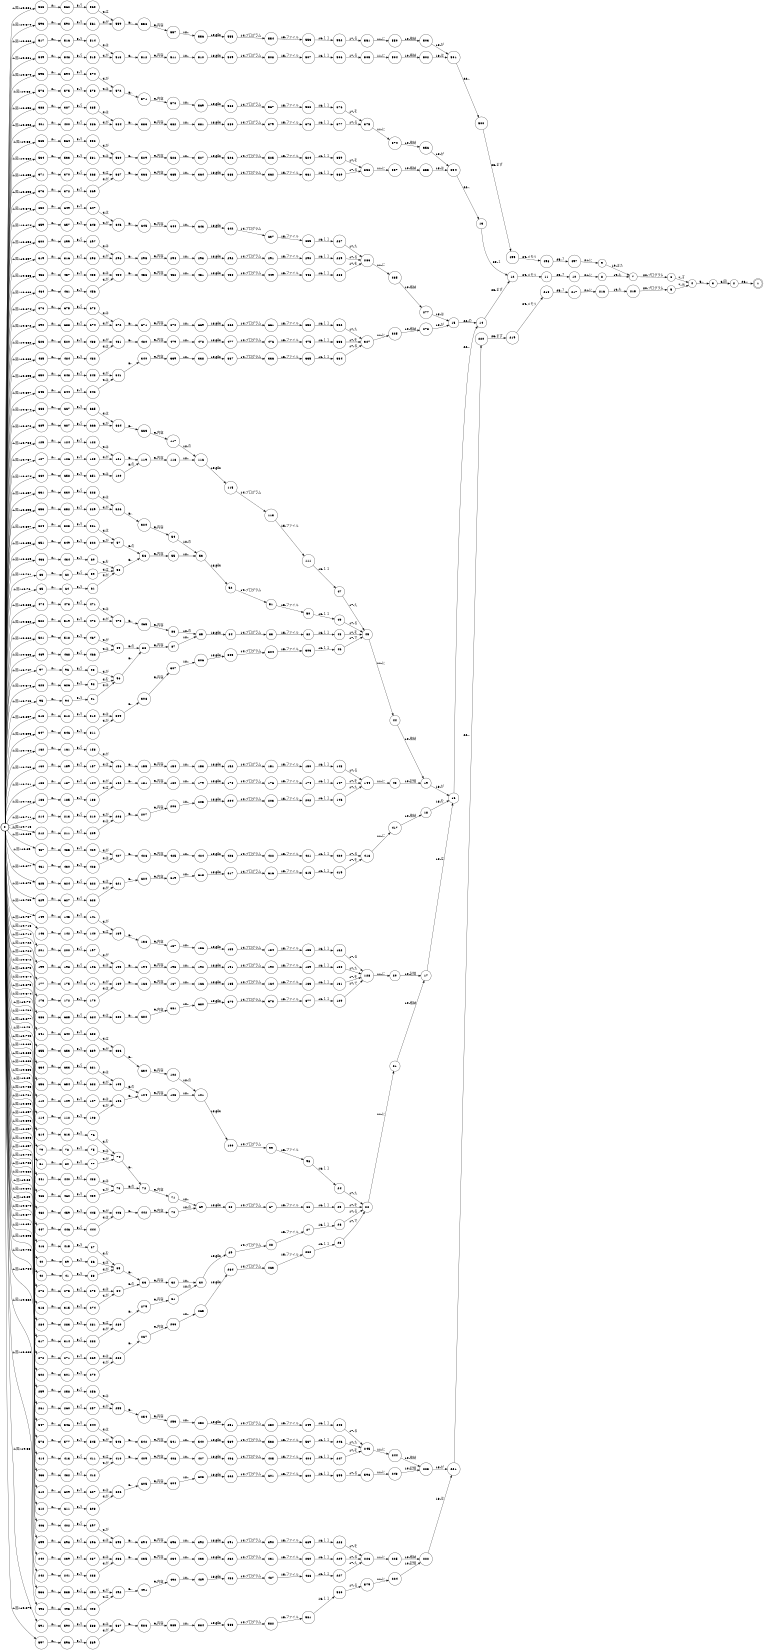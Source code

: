 digraph FST {
rankdir = LR;
size = "8.5,11";
label = "";
center = 1;
orientation = Portrait;
ranksep = "0.4";
nodesep = "0.25";
0 [label = "0", shape = circle, style = bold, fontsize = 14]
	0 -> 40 [label = "1:図/-10.763", fontsize = 14];
	0 -> 42 [label = "1:図/-10.761", fontsize = 14];
	0 -> 63 [label = "1:図/-10.761", fontsize = 14];
	0 -> 65 [label = "1:図/-10.76", fontsize = 14];
	0 -> 79 [label = "1:図/-10.75", fontsize = 14];
	0 -> 81 [label = "1:図/-10.748", fontsize = 14];
	0 -> 95 [label = "1:図/-10.748", fontsize = 14];
	0 -> 97 [label = "1:図/-10.747", fontsize = 14];
	0 -> 110 [label = "1:図/-10.74", fontsize = 14];
	0 -> 114 [label = "1:図/-10.738", fontsize = 14];
	0 -> 125 [label = "1:図/-10.738", fontsize = 14];
	0 -> 127 [label = "1:図/-10.737", fontsize = 14];
	0 -> 143 [label = "1:図/-10.737", fontsize = 14];
	0 -> 149 [label = "1:図/-10.735", fontsize = 14];
	0 -> 160 [label = "1:図/-10.735", fontsize = 14];
	0 -> 162 [label = "1:図/-10.734", fontsize = 14];
	0 -> 173 [label = "1:図/-10.724", fontsize = 14];
	0 -> 177 [label = "1:図/-10.722", fontsize = 14];
	0 -> 186 [label = "1:図/-10.722", fontsize = 14];
	0 -> 188 [label = "1:図/-10.721", fontsize = 14];
	0 -> 199 [label = "1:図/-10.714", fontsize = 14];
	0 -> 201 [label = "1:図/-10.713", fontsize = 14];
	0 -> 212 [label = "1:図/-10.713", fontsize = 14];
	0 -> 214 [label = "1:図/-10.711", fontsize = 14];
	0 -> 240 [label = "1:図/-10.706", fontsize = 14];
	0 -> 242 [label = "1:図/-10.704", fontsize = 14];
	0 -> 259 [label = "1:図/-10.704", fontsize = 14];
	0 -> 261 [label = "1:図/-10.703", fontsize = 14];
	0 -> 272 [label = "1:図/-10.698", fontsize = 14];
	0 -> 284 [label = "1:図/-10.698", fontsize = 14];
	0 -> 276 [label = "1:図/-10.698", fontsize = 14];
	0 -> 300 [label = "1:図/-10.698", fontsize = 14];
	0 -> 313 [label = "1:図/-10.697", fontsize = 14];
	0 -> 302 [label = "1:図/-10.697", fontsize = 14];
	0 -> 345 [label = "1:図/-10.697", fontsize = 14];
	0 -> 319 [label = "1:図/-10.697", fontsize = 14];
	0 -> 318 [label = "1:図/-10.697", fontsize = 14];
	0 -> 317 [label = "1:図/-10.697", fontsize = 14];
	0 -> 324 [label = "1:図/-10.697", fontsize = 14];
	0 -> 331 [label = "1:図/-10.697", fontsize = 14];
	0 -> 347 [label = "1:図/-10.695", fontsize = 14];
	0 -> 350 [label = "1:図/-10.695", fontsize = 14];
	0 -> 351 [label = "1:図/-10.695", fontsize = 14];
	0 -> 353 [label = "1:図/-10.695", fontsize = 14];
	0 -> 371 [label = "1:図/-10.695", fontsize = 14];
	0 -> 373 [label = "1:図/-10.693", fontsize = 14];
	0 -> 388 [label = "1:図/-10.693", fontsize = 14];
	0 -> 399 [label = "1:図/-10.693", fontsize = 14];
	0 -> 401 [label = "1:図/-10.692", fontsize = 14];
	0 -> 403 [label = "1:図/-10.691", fontsize = 14];
	0 -> 414 [label = "1:図/-10.691", fontsize = 14];
	0 -> 416 [label = "1:図/-10.69", fontsize = 14];
	0 -> 431 [label = "1:図/-10.69", fontsize = 14];
	0 -> 433 [label = "1:図/-10.69", fontsize = 14];
	0 -> 436 [label = "1:図/-10.689", fontsize = 14];
	0 -> 437 [label = "1:図/-10.689", fontsize = 14];
	0 -> 441 [label = "1:図/-10.685", fontsize = 14];
	0 -> 447 [label = "1:図/-10.685", fontsize = 14];
	0 -> 458 [label = "1:図/-10.685", fontsize = 14];
	0 -> 462 [label = "1:図/-10.683", fontsize = 14];
	0 -> 463 [label = "1:図/-10.683", fontsize = 14];
	0 -> 474 [label = "1:図/-10.683", fontsize = 14];
	0 -> 469 [label = "1:図/-10.683", fontsize = 14];
	0 -> 485 [label = "1:図/-10.683", fontsize = 14];
	0 -> 464 [label = "1:図/-10.683", fontsize = 14];
	0 -> 496 [label = "1:図/-10.683", fontsize = 14];
	0 -> 517 [label = "1:図/-10.682", fontsize = 14];
	0 -> 523 [label = "1:図/-10.682", fontsize = 14];
	0 -> 522 [label = "1:図/-10.682", fontsize = 14];
	0 -> 521 [label = "1:図/-10.682", fontsize = 14];
	0 -> 534 [label = "1:図/-10.682", fontsize = 14];
	0 -> 536 [label = "1:図/-10.682", fontsize = 14];
	0 -> 547 [label = "1:図/-10.682", fontsize = 14];
	0 -> 563 [label = "1:図/-10.681", fontsize = 14];
	0 -> 549 [label = "1:図/-10.681", fontsize = 14];
	0 -> 565 [label = "1:図/-10.68", fontsize = 14];
	0 -> 576 [label = "1:図/-10.68", fontsize = 14];
	0 -> 578 [label = "1:図/-10.68", fontsize = 14];
	0 -> 591 [label = "1:図/-10.68", fontsize = 14];
	0 -> 593 [label = "1:図/-10.679", fontsize = 14];
	0 -> 595 [label = "1:図/-10.679", fontsize = 14];
	0 -> 597 [label = "1:図/-10.679", fontsize = 14];
	0 -> 610 [label = "1:図/-10.679", fontsize = 14];
	0 -> 612 [label = "1:図/-10.677", fontsize = 14];
	0 -> 614 [label = "1:図/-10.677", fontsize = 14];
	0 -> 625 [label = "1:図/-10.677", fontsize = 14];
	0 -> 628 [label = "1:図/-10.675", fontsize = 14];
	0 -> 629 [label = "1:図/-10.675", fontsize = 14];
	0 -> 634 [label = "1:図/-10.675", fontsize = 14];
	0 -> 641 [label = "1:図/-10.675", fontsize = 14];
	0 -> 650 [label = "1:図/-10.675", fontsize = 14];
	0 -> 655 [label = "1:図/-10.674", fontsize = 14];
	0 -> 656 [label = "1:図/-10.674", fontsize = 14];
	0 -> 659 [label = "1:図/-10.674", fontsize = 14];
	0 -> 660 [label = "1:図/-10.674", fontsize = 14];
	0 -> 668 [label = "1:図/-10.674", fontsize = 14];
	0 -> 676 [label = "1:図/-10.674", fontsize = 14];
	0 -> 686 [label = "1:図/-10.672", fontsize = 14];
	0 -> 690 [label = "1:図/-10.672", fontsize = 14];
	0 -> 689 [label = "1:図/-10.672", fontsize = 14];
1 [label = "1", shape = doublecircle, style = solid, fontsize = 14]
2 [label = "2", shape = circle, style = solid, fontsize = 14]
	2 -> 1 [label = "26:。", fontsize = 14];
3 [label = "3", shape = circle, style = solid, fontsize = 14]
	3 -> 2 [label = "6:図", fontsize = 14];
4 [label = "4", shape = circle, style = solid, fontsize = 14]
	4 -> 3 [label = "5:、", fontsize = 14];
5 [label = "5", shape = circle, style = solid, fontsize = 14]
	5 -> 4 [label = "7:示", fontsize = 14];
6 [label = "6", shape = circle, style = solid, fontsize = 14]
	6 -> 4 [label = "7:す", fontsize = 14];
7 [label = "7", shape = circle, style = solid, fontsize = 14]
	7 -> 6 [label = "20:プログラム", fontsize = 14];
8 [label = "8", shape = circle, style = solid, fontsize = 14]
	8 -> 7 [label = "19:も", fontsize = 14];
9 [label = "9", shape = circle, style = solid, fontsize = 14]
	9 -> 7 [label = "19:また", fontsize = 14];
10 [label = "10", shape = circle, style = solid, fontsize = 14]
	10 -> 8 [label = "21:に", fontsize = 14];
11 [label = "11", shape = circle, style = solid, fontsize = 14]
	11 -> 10 [label = "25:７", fontsize = 14];
12 [label = "12", shape = circle, style = solid, fontsize = 14]
	12 -> 11 [label = "24:メモリ", fontsize = 14];
13 [label = "13", shape = circle, style = solid, fontsize = 14]
	13 -> 12 [label = "23:１", fontsize = 14];
14 [label = "14", shape = circle, style = solid, fontsize = 14]
	14 -> 12 [label = "23:まず", fontsize = 14];
15 [label = "15", shape = circle, style = solid, fontsize = 14]
	15 -> 14 [label = "22:の", fontsize = 14];
16 [label = "16", shape = circle, style = solid, fontsize = 14]
	16 -> 14 [label = "22:、", fontsize = 14];
17 [label = "17", shape = circle, style = solid, fontsize = 14]
	17 -> 16 [label = "18:は", fontsize = 14];
18 [label = "18", shape = circle, style = solid, fontsize = 14]
	18 -> 16 [label = "18:を", fontsize = 14];
19 [label = "19", shape = circle, style = solid, fontsize = 14]
	19 -> 16 [label = "18:が", fontsize = 14];
20 [label = "20", shape = circle, style = solid, fontsize = 14]
	20 -> 17 [label = "10:記憶", fontsize = 14];
21 [label = "21", shape = circle, style = solid, fontsize = 14]
	21 -> 17 [label = "10:格納", fontsize = 14];
22 [label = "22", shape = circle, style = solid, fontsize = 14]
	22 -> 21 [label = "11:に", fontsize = 14];
23 [label = "23", shape = circle, style = solid, fontsize = 14]
	23 -> 22 [label = "17:で", fontsize = 14];
24 [label = "24", shape = circle, style = solid, fontsize = 14]
	24 -> 22 [label = "17:た", fontsize = 14];
25 [label = "25", shape = circle, style = solid, fontsize = 14]
	25 -> 22 [label = "17:を", fontsize = 14];
26 [label = "26", shape = circle, style = solid, fontsize = 14]
	26 -> 22 [label = "17:る", fontsize = 14];
27 [label = "27", shape = circle, style = solid, fontsize = 14]
	27 -> 26 [label = "16:１１", fontsize = 14];
28 [label = "28", shape = circle, style = solid, fontsize = 14]
	28 -> 27 [label = "15:ファイル", fontsize = 14];
29 [label = "29", shape = circle, style = solid, fontsize = 14]
	29 -> 28 [label = "14:プログラム", fontsize = 14];
30 [label = "30", shape = circle, style = solid, fontsize = 14]
	30 -> 29 [label = "13:plu", fontsize = 14];
31 [label = "31", shape = circle, style = solid, fontsize = 14]
	31 -> 30 [label = "12:の", fontsize = 14];
32 [label = "32", shape = circle, style = solid, fontsize = 14]
	32 -> 30 [label = "12:、", fontsize = 14];
33 [label = "33", shape = circle, style = solid, fontsize = 14]
	33 -> 32 [label = "9:内容", fontsize = 14];
34 [label = "34", shape = circle, style = solid, fontsize = 14]
	34 -> 33 [label = "8:の", fontsize = 14];
35 [label = "35", shape = circle, style = solid, fontsize = 14]
	35 -> 33 [label = "8:、", fontsize = 14];
36 [label = "36", shape = circle, style = solid, fontsize = 14]
	36 -> 35 [label = "4:は", fontsize = 14];
37 [label = "37", shape = circle, style = solid, fontsize = 14]
	37 -> 35 [label = "4:を", fontsize = 14];
38 [label = "38", shape = circle, style = solid, fontsize = 14]
	38 -> 35 [label = "4:が", fontsize = 14];
39 [label = "39", shape = circle, style = solid, fontsize = 14]
	39 -> 36 [label = "3:５", fontsize = 14];
40 [label = "40", shape = circle, style = solid, fontsize = 14]
	40 -> 39 [label = "2:。", fontsize = 14];
41 [label = "41", shape = circle, style = solid, fontsize = 14]
	41 -> 38 [label = "3:５", fontsize = 14];
42 [label = "42", shape = circle, style = solid, fontsize = 14]
	42 -> 41 [label = "2:。", fontsize = 14];
43 [label = "43", shape = circle, style = solid, fontsize = 14]
	43 -> 19 [label = "10:記憶", fontsize = 14];
44 [label = "44", shape = circle, style = solid, fontsize = 14]
	44 -> 19 [label = "10:格納", fontsize = 14];
45 [label = "45", shape = circle, style = solid, fontsize = 14]
	45 -> 44 [label = "11:に", fontsize = 14];
46 [label = "46", shape = circle, style = solid, fontsize = 14]
	46 -> 45 [label = "17:で", fontsize = 14];
47 [label = "47", shape = circle, style = solid, fontsize = 14]
	47 -> 45 [label = "17:た", fontsize = 14];
48 [label = "48", shape = circle, style = solid, fontsize = 14]
	48 -> 45 [label = "17:を", fontsize = 14];
49 [label = "49", shape = circle, style = solid, fontsize = 14]
	49 -> 45 [label = "17:る", fontsize = 14];
50 [label = "50", shape = circle, style = solid, fontsize = 14]
	50 -> 49 [label = "16:１１", fontsize = 14];
51 [label = "51", shape = circle, style = solid, fontsize = 14]
	51 -> 50 [label = "15:ファイル", fontsize = 14];
52 [label = "52", shape = circle, style = solid, fontsize = 14]
	52 -> 51 [label = "14:プログラム", fontsize = 14];
53 [label = "53", shape = circle, style = solid, fontsize = 14]
	53 -> 52 [label = "13:plu", fontsize = 14];
54 [label = "54", shape = circle, style = solid, fontsize = 14]
	54 -> 53 [label = "12:の", fontsize = 14];
55 [label = "55", shape = circle, style = solid, fontsize = 14]
	55 -> 53 [label = "12:、", fontsize = 14];
56 [label = "56", shape = circle, style = solid, fontsize = 14]
	56 -> 55 [label = "9:内容", fontsize = 14];
57 [label = "57", shape = circle, style = solid, fontsize = 14]
	57 -> 56 [label = "8:の", fontsize = 14];
58 [label = "58", shape = circle, style = solid, fontsize = 14]
	58 -> 56 [label = "8:、", fontsize = 14];
59 [label = "59", shape = circle, style = solid, fontsize = 14]
	59 -> 58 [label = "4:は", fontsize = 14];
60 [label = "60", shape = circle, style = solid, fontsize = 14]
	60 -> 58 [label = "4:を", fontsize = 14];
61 [label = "61", shape = circle, style = solid, fontsize = 14]
	61 -> 58 [label = "4:が", fontsize = 14];
62 [label = "62", shape = circle, style = solid, fontsize = 14]
	62 -> 59 [label = "3:５", fontsize = 14];
63 [label = "63", shape = circle, style = solid, fontsize = 14]
	63 -> 62 [label = "2:。", fontsize = 14];
64 [label = "64", shape = circle, style = solid, fontsize = 14]
	64 -> 61 [label = "3:５", fontsize = 14];
65 [label = "65", shape = circle, style = solid, fontsize = 14]
	65 -> 64 [label = "2:。", fontsize = 14];
66 [label = "66", shape = circle, style = solid, fontsize = 14]
	66 -> 25 [label = "16:１１", fontsize = 14];
67 [label = "67", shape = circle, style = solid, fontsize = 14]
	67 -> 66 [label = "15:ファイル", fontsize = 14];
68 [label = "68", shape = circle, style = solid, fontsize = 14]
	68 -> 67 [label = "14:プログラム", fontsize = 14];
69 [label = "69", shape = circle, style = solid, fontsize = 14]
	69 -> 68 [label = "13:plu", fontsize = 14];
70 [label = "70", shape = circle, style = solid, fontsize = 14]
	70 -> 69 [label = "12:の", fontsize = 14];
71 [label = "71", shape = circle, style = solid, fontsize = 14]
	71 -> 69 [label = "12:、", fontsize = 14];
72 [label = "72", shape = circle, style = solid, fontsize = 14]
	72 -> 71 [label = "9:内容", fontsize = 14];
73 [label = "73", shape = circle, style = solid, fontsize = 14]
	73 -> 72 [label = "8:の", fontsize = 14];
74 [label = "74", shape = circle, style = solid, fontsize = 14]
	74 -> 72 [label = "8:、", fontsize = 14];
75 [label = "75", shape = circle, style = solid, fontsize = 14]
	75 -> 74 [label = "4:は", fontsize = 14];
76 [label = "76", shape = circle, style = solid, fontsize = 14]
	76 -> 74 [label = "4:を", fontsize = 14];
77 [label = "77", shape = circle, style = solid, fontsize = 14]
	77 -> 74 [label = "4:が", fontsize = 14];
78 [label = "78", shape = circle, style = solid, fontsize = 14]
	78 -> 75 [label = "3:５", fontsize = 14];
79 [label = "79", shape = circle, style = solid, fontsize = 14]
	79 -> 78 [label = "2:。", fontsize = 14];
80 [label = "80", shape = circle, style = solid, fontsize = 14]
	80 -> 77 [label = "3:５", fontsize = 14];
81 [label = "81", shape = circle, style = solid, fontsize = 14]
	81 -> 80 [label = "2:。", fontsize = 14];
82 [label = "82", shape = circle, style = solid, fontsize = 14]
	82 -> 48 [label = "16:１１", fontsize = 14];
83 [label = "83", shape = circle, style = solid, fontsize = 14]
	83 -> 82 [label = "15:ファイル", fontsize = 14];
84 [label = "84", shape = circle, style = solid, fontsize = 14]
	84 -> 83 [label = "14:プログラム", fontsize = 14];
85 [label = "85", shape = circle, style = solid, fontsize = 14]
	85 -> 84 [label = "13:plu", fontsize = 14];
86 [label = "86", shape = circle, style = solid, fontsize = 14]
	86 -> 85 [label = "12:の", fontsize = 14];
87 [label = "87", shape = circle, style = solid, fontsize = 14]
	87 -> 85 [label = "12:、", fontsize = 14];
88 [label = "88", shape = circle, style = solid, fontsize = 14]
	88 -> 87 [label = "9:内容", fontsize = 14];
89 [label = "89", shape = circle, style = solid, fontsize = 14]
	89 -> 88 [label = "8:の", fontsize = 14];
90 [label = "90", shape = circle, style = solid, fontsize = 14]
	90 -> 88 [label = "8:、", fontsize = 14];
91 [label = "91", shape = circle, style = solid, fontsize = 14]
	91 -> 90 [label = "4:は", fontsize = 14];
92 [label = "92", shape = circle, style = solid, fontsize = 14]
	92 -> 90 [label = "4:を", fontsize = 14];
93 [label = "93", shape = circle, style = solid, fontsize = 14]
	93 -> 90 [label = "4:が", fontsize = 14];
94 [label = "94", shape = circle, style = solid, fontsize = 14]
	94 -> 91 [label = "3:５", fontsize = 14];
95 [label = "95", shape = circle, style = solid, fontsize = 14]
	95 -> 94 [label = "2:。", fontsize = 14];
96 [label = "96", shape = circle, style = solid, fontsize = 14]
	96 -> 93 [label = "3:５", fontsize = 14];
97 [label = "97", shape = circle, style = solid, fontsize = 14]
	97 -> 96 [label = "2:。", fontsize = 14];
98 [label = "98", shape = circle, style = solid, fontsize = 14]
	98 -> 24 [label = "16:１１", fontsize = 14];
99 [label = "99", shape = circle, style = solid, fontsize = 14]
	99 -> 98 [label = "15:ファイル", fontsize = 14];
100 [label = "100", shape = circle, style = solid, fontsize = 14]
	100 -> 99 [label = "14:プログラム", fontsize = 14];
101 [label = "101", shape = circle, style = solid, fontsize = 14]
	101 -> 100 [label = "13:plu", fontsize = 14];
102 [label = "102", shape = circle, style = solid, fontsize = 14]
	102 -> 101 [label = "12:の", fontsize = 14];
103 [label = "103", shape = circle, style = solid, fontsize = 14]
	103 -> 101 [label = "12:、", fontsize = 14];
104 [label = "104", shape = circle, style = solid, fontsize = 14]
	104 -> 103 [label = "9:内容", fontsize = 14];
105 [label = "105", shape = circle, style = solid, fontsize = 14]
	105 -> 104 [label = "8:の", fontsize = 14];
106 [label = "106", shape = circle, style = solid, fontsize = 14]
	106 -> 104 [label = "8:、", fontsize = 14];
107 [label = "107", shape = circle, style = solid, fontsize = 14]
	107 -> 106 [label = "4:は", fontsize = 14];
108 [label = "108", shape = circle, style = solid, fontsize = 14]
	108 -> 106 [label = "4:が", fontsize = 14];
109 [label = "109", shape = circle, style = solid, fontsize = 14]
	109 -> 107 [label = "3:５", fontsize = 14];
110 [label = "110", shape = circle, style = solid, fontsize = 14]
	110 -> 109 [label = "2:。", fontsize = 14];
111 [label = "111", shape = circle, style = solid, fontsize = 14]
	111 -> 47 [label = "16:１１", fontsize = 14];
112 [label = "112", shape = circle, style = solid, fontsize = 14]
	112 -> 108 [label = "3:５", fontsize = 14];
113 [label = "113", shape = circle, style = solid, fontsize = 14]
	113 -> 111 [label = "15:ファイル", fontsize = 14];
114 [label = "114", shape = circle, style = solid, fontsize = 14]
	114 -> 112 [label = "2:。", fontsize = 14];
115 [label = "115", shape = circle, style = solid, fontsize = 14]
	115 -> 113 [label = "14:プログラム", fontsize = 14];
116 [label = "116", shape = circle, style = solid, fontsize = 14]
	116 -> 115 [label = "13:plu", fontsize = 14];
117 [label = "117", shape = circle, style = solid, fontsize = 14]
	117 -> 116 [label = "12:の", fontsize = 14];
118 [label = "118", shape = circle, style = solid, fontsize = 14]
	118 -> 116 [label = "12:、", fontsize = 14];
119 [label = "119", shape = circle, style = solid, fontsize = 14]
	119 -> 118 [label = "9:内容", fontsize = 14];
120 [label = "120", shape = circle, style = solid, fontsize = 14]
	120 -> 119 [label = "8:の", fontsize = 14];
121 [label = "121", shape = circle, style = solid, fontsize = 14]
	121 -> 119 [label = "8:、", fontsize = 14];
122 [label = "122", shape = circle, style = solid, fontsize = 14]
	122 -> 121 [label = "4:は", fontsize = 14];
123 [label = "123", shape = circle, style = solid, fontsize = 14]
	123 -> 121 [label = "4:が", fontsize = 14];
124 [label = "124", shape = circle, style = solid, fontsize = 14]
	124 -> 122 [label = "3:５", fontsize = 14];
125 [label = "125", shape = circle, style = solid, fontsize = 14]
	125 -> 124 [label = "2:。", fontsize = 14];
126 [label = "126", shape = circle, style = solid, fontsize = 14]
	126 -> 123 [label = "3:５", fontsize = 14];
127 [label = "127", shape = circle, style = solid, fontsize = 14]
	127 -> 126 [label = "2:。", fontsize = 14];
128 [label = "128", shape = circle, style = solid, fontsize = 14]
	128 -> 20 [label = "11:に", fontsize = 14];
129 [label = "129", shape = circle, style = solid, fontsize = 14]
	129 -> 128 [label = "17:で", fontsize = 14];
130 [label = "130", shape = circle, style = solid, fontsize = 14]
	130 -> 128 [label = "17:た", fontsize = 14];
131 [label = "131", shape = circle, style = solid, fontsize = 14]
	131 -> 128 [label = "17:を", fontsize = 14];
132 [label = "132", shape = circle, style = solid, fontsize = 14]
	132 -> 128 [label = "17:る", fontsize = 14];
133 [label = "133", shape = circle, style = solid, fontsize = 14]
	133 -> 132 [label = "16:１１", fontsize = 14];
134 [label = "134", shape = circle, style = solid, fontsize = 14]
	134 -> 133 [label = "15:ファイル", fontsize = 14];
135 [label = "135", shape = circle, style = solid, fontsize = 14]
	135 -> 134 [label = "14:プログラム", fontsize = 14];
136 [label = "136", shape = circle, style = solid, fontsize = 14]
	136 -> 135 [label = "13:plu", fontsize = 14];
137 [label = "137", shape = circle, style = solid, fontsize = 14]
	137 -> 136 [label = "12:、", fontsize = 14];
138 [label = "138", shape = circle, style = solid, fontsize = 14]
	138 -> 137 [label = "9:内容", fontsize = 14];
139 [label = "139", shape = circle, style = solid, fontsize = 14]
	139 -> 138 [label = "8:、", fontsize = 14];
140 [label = "140", shape = circle, style = solid, fontsize = 14]
	140 -> 139 [label = "4:は", fontsize = 14];
141 [label = "141", shape = circle, style = solid, fontsize = 14]
	141 -> 139 [label = "4:が", fontsize = 14];
142 [label = "142", shape = circle, style = solid, fontsize = 14]
	142 -> 140 [label = "3:５", fontsize = 14];
143 [label = "143", shape = circle, style = solid, fontsize = 14]
	143 -> 142 [label = "2:。", fontsize = 14];
144 [label = "144", shape = circle, style = solid, fontsize = 14]
	144 -> 43 [label = "11:に", fontsize = 14];
145 [label = "145", shape = circle, style = solid, fontsize = 14]
	145 -> 141 [label = "3:５", fontsize = 14];
146 [label = "146", shape = circle, style = solid, fontsize = 14]
	146 -> 144 [label = "17:た", fontsize = 14];
147 [label = "147", shape = circle, style = solid, fontsize = 14]
	147 -> 144 [label = "17:を", fontsize = 14];
148 [label = "148", shape = circle, style = solid, fontsize = 14]
	148 -> 144 [label = "17:る", fontsize = 14];
149 [label = "149", shape = circle, style = solid, fontsize = 14]
	149 -> 145 [label = "2:。", fontsize = 14];
150 [label = "150", shape = circle, style = solid, fontsize = 14]
	150 -> 148 [label = "16:１１", fontsize = 14];
151 [label = "151", shape = circle, style = solid, fontsize = 14]
	151 -> 150 [label = "15:ファイル", fontsize = 14];
152 [label = "152", shape = circle, style = solid, fontsize = 14]
	152 -> 151 [label = "14:プログラム", fontsize = 14];
153 [label = "153", shape = circle, style = solid, fontsize = 14]
	153 -> 152 [label = "13:plu", fontsize = 14];
154 [label = "154", shape = circle, style = solid, fontsize = 14]
	154 -> 153 [label = "12:、", fontsize = 14];
155 [label = "155", shape = circle, style = solid, fontsize = 14]
	155 -> 154 [label = "9:内容", fontsize = 14];
156 [label = "156", shape = circle, style = solid, fontsize = 14]
	156 -> 155 [label = "8:、", fontsize = 14];
157 [label = "157", shape = circle, style = solid, fontsize = 14]
	157 -> 156 [label = "4:は", fontsize = 14];
158 [label = "158", shape = circle, style = solid, fontsize = 14]
	158 -> 156 [label = "4:が", fontsize = 14];
159 [label = "159", shape = circle, style = solid, fontsize = 14]
	159 -> 157 [label = "3:５", fontsize = 14];
160 [label = "160", shape = circle, style = solid, fontsize = 14]
	160 -> 159 [label = "2:。", fontsize = 14];
161 [label = "161", shape = circle, style = solid, fontsize = 14]
	161 -> 158 [label = "3:５", fontsize = 14];
162 [label = "162", shape = circle, style = solid, fontsize = 14]
	162 -> 161 [label = "2:。", fontsize = 14];
163 [label = "163", shape = circle, style = solid, fontsize = 14]
	163 -> 131 [label = "16:１１", fontsize = 14];
164 [label = "164", shape = circle, style = solid, fontsize = 14]
	164 -> 163 [label = "15:ファイル", fontsize = 14];
165 [label = "165", shape = circle, style = solid, fontsize = 14]
	165 -> 164 [label = "14:プログラム", fontsize = 14];
166 [label = "166", shape = circle, style = solid, fontsize = 14]
	166 -> 165 [label = "13:plu", fontsize = 14];
167 [label = "167", shape = circle, style = solid, fontsize = 14]
	167 -> 166 [label = "12:、", fontsize = 14];
168 [label = "168", shape = circle, style = solid, fontsize = 14]
	168 -> 167 [label = "9:内容", fontsize = 14];
169 [label = "169", shape = circle, style = solid, fontsize = 14]
	169 -> 168 [label = "8:、", fontsize = 14];
170 [label = "170", shape = circle, style = solid, fontsize = 14]
	170 -> 169 [label = "4:は", fontsize = 14];
171 [label = "171", shape = circle, style = solid, fontsize = 14]
	171 -> 169 [label = "4:が", fontsize = 14];
172 [label = "172", shape = circle, style = solid, fontsize = 14]
	172 -> 170 [label = "3:５", fontsize = 14];
173 [label = "173", shape = circle, style = solid, fontsize = 14]
	173 -> 172 [label = "2:。", fontsize = 14];
174 [label = "174", shape = circle, style = solid, fontsize = 14]
	174 -> 147 [label = "16:１１", fontsize = 14];
175 [label = "175", shape = circle, style = solid, fontsize = 14]
	175 -> 171 [label = "3:５", fontsize = 14];
176 [label = "176", shape = circle, style = solid, fontsize = 14]
	176 -> 174 [label = "15:ファイル", fontsize = 14];
177 [label = "177", shape = circle, style = solid, fontsize = 14]
	177 -> 175 [label = "2:。", fontsize = 14];
178 [label = "178", shape = circle, style = solid, fontsize = 14]
	178 -> 176 [label = "14:プログラム", fontsize = 14];
179 [label = "179", shape = circle, style = solid, fontsize = 14]
	179 -> 178 [label = "13:plu", fontsize = 14];
180 [label = "180", shape = circle, style = solid, fontsize = 14]
	180 -> 179 [label = "12:、", fontsize = 14];
181 [label = "181", shape = circle, style = solid, fontsize = 14]
	181 -> 180 [label = "9:内容", fontsize = 14];
182 [label = "182", shape = circle, style = solid, fontsize = 14]
	182 -> 181 [label = "8:、", fontsize = 14];
183 [label = "183", shape = circle, style = solid, fontsize = 14]
	183 -> 182 [label = "4:は", fontsize = 14];
184 [label = "184", shape = circle, style = solid, fontsize = 14]
	184 -> 182 [label = "4:が", fontsize = 14];
185 [label = "185", shape = circle, style = solid, fontsize = 14]
	185 -> 183 [label = "3:５", fontsize = 14];
186 [label = "186", shape = circle, style = solid, fontsize = 14]
	186 -> 185 [label = "2:。", fontsize = 14];
187 [label = "187", shape = circle, style = solid, fontsize = 14]
	187 -> 184 [label = "3:５", fontsize = 14];
188 [label = "188", shape = circle, style = solid, fontsize = 14]
	188 -> 187 [label = "2:。", fontsize = 14];
189 [label = "189", shape = circle, style = solid, fontsize = 14]
	189 -> 130 [label = "16:１１", fontsize = 14];
190 [label = "190", shape = circle, style = solid, fontsize = 14]
	190 -> 189 [label = "15:ファイル", fontsize = 14];
191 [label = "191", shape = circle, style = solid, fontsize = 14]
	191 -> 190 [label = "14:プログラム", fontsize = 14];
192 [label = "192", shape = circle, style = solid, fontsize = 14]
	192 -> 191 [label = "13:plu", fontsize = 14];
193 [label = "193", shape = circle, style = solid, fontsize = 14]
	193 -> 192 [label = "12:、", fontsize = 14];
194 [label = "194", shape = circle, style = solid, fontsize = 14]
	194 -> 193 [label = "9:内容", fontsize = 14];
195 [label = "195", shape = circle, style = solid, fontsize = 14]
	195 -> 194 [label = "8:、", fontsize = 14];
196 [label = "196", shape = circle, style = solid, fontsize = 14]
	196 -> 195 [label = "4:は", fontsize = 14];
197 [label = "197", shape = circle, style = solid, fontsize = 14]
	197 -> 195 [label = "4:が", fontsize = 14];
198 [label = "198", shape = circle, style = solid, fontsize = 14]
	198 -> 196 [label = "3:５", fontsize = 14];
199 [label = "199", shape = circle, style = solid, fontsize = 14]
	199 -> 198 [label = "2:。", fontsize = 14];
200 [label = "200", shape = circle, style = solid, fontsize = 14]
	200 -> 197 [label = "3:５", fontsize = 14];
201 [label = "201", shape = circle, style = solid, fontsize = 14]
	201 -> 200 [label = "2:。", fontsize = 14];
202 [label = "202", shape = circle, style = solid, fontsize = 14]
	202 -> 146 [label = "16:１１", fontsize = 14];
203 [label = "203", shape = circle, style = solid, fontsize = 14]
	203 -> 202 [label = "15:ファイル", fontsize = 14];
204 [label = "204", shape = circle, style = solid, fontsize = 14]
	204 -> 203 [label = "14:プログラム", fontsize = 14];
205 [label = "205", shape = circle, style = solid, fontsize = 14]
	205 -> 204 [label = "13:plu", fontsize = 14];
206 [label = "206", shape = circle, style = solid, fontsize = 14]
	206 -> 205 [label = "12:、", fontsize = 14];
207 [label = "207", shape = circle, style = solid, fontsize = 14]
	207 -> 206 [label = "9:内容", fontsize = 14];
208 [label = "208", shape = circle, style = solid, fontsize = 14]
	208 -> 207 [label = "8:、", fontsize = 14];
209 [label = "209", shape = circle, style = solid, fontsize = 14]
	209 -> 208 [label = "4:は", fontsize = 14];
210 [label = "210", shape = circle, style = solid, fontsize = 14]
	210 -> 208 [label = "4:が", fontsize = 14];
211 [label = "211", shape = circle, style = solid, fontsize = 14]
	211 -> 209 [label = "3:５", fontsize = 14];
212 [label = "212", shape = circle, style = solid, fontsize = 14]
	212 -> 211 [label = "2:。", fontsize = 14];
213 [label = "213", shape = circle, style = solid, fontsize = 14]
	213 -> 210 [label = "3:５", fontsize = 14];
214 [label = "214", shape = circle, style = solid, fontsize = 14]
	214 -> 213 [label = "2:。", fontsize = 14];
215 [label = "215", shape = circle, style = solid, fontsize = 14]
	215 -> 5 [label = "20:プログラム", fontsize = 14];
216 [label = "216", shape = circle, style = solid, fontsize = 14]
	216 -> 215 [label = "19:も", fontsize = 14];
217 [label = "217", shape = circle, style = solid, fontsize = 14]
	217 -> 216 [label = "21:に", fontsize = 14];
218 [label = "218", shape = circle, style = solid, fontsize = 14]
	218 -> 217 [label = "25:７", fontsize = 14];
219 [label = "219", shape = circle, style = solid, fontsize = 14]
	219 -> 218 [label = "24:メモリ", fontsize = 14];
220 [label = "220", shape = circle, style = solid, fontsize = 14]
	220 -> 219 [label = "23:まず", fontsize = 14];
221 [label = "221", shape = circle, style = solid, fontsize = 14]
	221 -> 220 [label = "22:、", fontsize = 14];
222 [label = "222", shape = circle, style = solid, fontsize = 14]
	222 -> 221 [label = "18:は", fontsize = 14];
223 [label = "223", shape = circle, style = solid, fontsize = 14]
	223 -> 221 [label = "18:が", fontsize = 14];
224 [label = "224", shape = circle, style = solid, fontsize = 14]
	224 -> 222 [label = "10:記憶", fontsize = 14];
225 [label = "225", shape = circle, style = solid, fontsize = 14]
	225 -> 222 [label = "10:格納", fontsize = 14];
226 [label = "226", shape = circle, style = solid, fontsize = 14]
	226 -> 225 [label = "11:に", fontsize = 14];
227 [label = "227", shape = circle, style = solid, fontsize = 14]
	227 -> 226 [label = "17:た", fontsize = 14];
228 [label = "228", shape = circle, style = solid, fontsize = 14]
	228 -> 226 [label = "17:を", fontsize = 14];
229 [label = "229", shape = circle, style = solid, fontsize = 14]
	229 -> 226 [label = "17:る", fontsize = 14];
230 [label = "230", shape = circle, style = solid, fontsize = 14]
	230 -> 229 [label = "16:１１", fontsize = 14];
231 [label = "231", shape = circle, style = solid, fontsize = 14]
	231 -> 230 [label = "15:ファイル", fontsize = 14];
232 [label = "232", shape = circle, style = solid, fontsize = 14]
	232 -> 231 [label = "14:プログラム", fontsize = 14];
233 [label = "233", shape = circle, style = solid, fontsize = 14]
	233 -> 232 [label = "13:plu", fontsize = 14];
234 [label = "234", shape = circle, style = solid, fontsize = 14]
	234 -> 233 [label = "12:、", fontsize = 14];
235 [label = "235", shape = circle, style = solid, fontsize = 14]
	235 -> 234 [label = "9:内容", fontsize = 14];
236 [label = "236", shape = circle, style = solid, fontsize = 14]
	236 -> 235 [label = "8:、", fontsize = 14];
237 [label = "237", shape = circle, style = solid, fontsize = 14]
	237 -> 236 [label = "4:は", fontsize = 14];
238 [label = "238", shape = circle, style = solid, fontsize = 14]
	238 -> 236 [label = "4:が", fontsize = 14];
239 [label = "239", shape = circle, style = solid, fontsize = 14]
	239 -> 237 [label = "3:５", fontsize = 14];
240 [label = "240", shape = circle, style = solid, fontsize = 14]
	240 -> 239 [label = "2:。", fontsize = 14];
241 [label = "241", shape = circle, style = solid, fontsize = 14]
	241 -> 238 [label = "3:５", fontsize = 14];
242 [label = "242", shape = circle, style = solid, fontsize = 14]
	242 -> 241 [label = "2:。", fontsize = 14];
243 [label = "243", shape = circle, style = solid, fontsize = 14]
	243 -> 223 [label = "10:記憶", fontsize = 14];
244 [label = "244", shape = circle, style = solid, fontsize = 14]
	244 -> 223 [label = "10:格納", fontsize = 14];
245 [label = "245", shape = circle, style = solid, fontsize = 14]
	245 -> 244 [label = "11:に", fontsize = 14];
246 [label = "246", shape = circle, style = solid, fontsize = 14]
	246 -> 245 [label = "17:た", fontsize = 14];
247 [label = "247", shape = circle, style = solid, fontsize = 14]
	247 -> 245 [label = "17:を", fontsize = 14];
248 [label = "248", shape = circle, style = solid, fontsize = 14]
	248 -> 245 [label = "17:る", fontsize = 14];
249 [label = "249", shape = circle, style = solid, fontsize = 14]
	249 -> 248 [label = "16:１１", fontsize = 14];
250 [label = "250", shape = circle, style = solid, fontsize = 14]
	250 -> 249 [label = "15:ファイル", fontsize = 14];
251 [label = "251", shape = circle, style = solid, fontsize = 14]
	251 -> 250 [label = "14:プログラム", fontsize = 14];
252 [label = "252", shape = circle, style = solid, fontsize = 14]
	252 -> 251 [label = "13:plu", fontsize = 14];
253 [label = "253", shape = circle, style = solid, fontsize = 14]
	253 -> 252 [label = "12:、", fontsize = 14];
254 [label = "254", shape = circle, style = solid, fontsize = 14]
	254 -> 253 [label = "9:内容", fontsize = 14];
255 [label = "255", shape = circle, style = solid, fontsize = 14]
	255 -> 254 [label = "8:、", fontsize = 14];
256 [label = "256", shape = circle, style = solid, fontsize = 14]
	256 -> 255 [label = "4:は", fontsize = 14];
257 [label = "257", shape = circle, style = solid, fontsize = 14]
	257 -> 255 [label = "4:が", fontsize = 14];
258 [label = "258", shape = circle, style = solid, fontsize = 14]
	258 -> 256 [label = "3:５", fontsize = 14];
259 [label = "259", shape = circle, style = solid, fontsize = 14]
	259 -> 258 [label = "2:。", fontsize = 14];
260 [label = "260", shape = circle, style = solid, fontsize = 14]
	260 -> 257 [label = "3:５", fontsize = 14];
261 [label = "261", shape = circle, style = solid, fontsize = 14]
	261 -> 260 [label = "2:。", fontsize = 14];
262 [label = "262", shape = circle, style = solid, fontsize = 14]
	262 -> 23 [label = "16:１１", fontsize = 14];
263 [label = "263", shape = circle, style = solid, fontsize = 14]
	263 -> 262 [label = "15:ファイル", fontsize = 14];
264 [label = "264", shape = circle, style = solid, fontsize = 14]
	264 -> 263 [label = "14:プログラム", fontsize = 14];
265 [label = "265", shape = circle, style = solid, fontsize = 14]
	265 -> 264 [label = "13:plu", fontsize = 14];
266 [label = "266", shape = circle, style = solid, fontsize = 14]
	266 -> 265 [label = "12:、", fontsize = 14];
267 [label = "267", shape = circle, style = solid, fontsize = 14]
	267 -> 266 [label = "9:内容", fontsize = 14];
268 [label = "268", shape = circle, style = solid, fontsize = 14]
	268 -> 267 [label = "8:、", fontsize = 14];
269 [label = "269", shape = circle, style = solid, fontsize = 14]
	269 -> 268 [label = "4:は", fontsize = 14];
270 [label = "270", shape = circle, style = solid, fontsize = 14]
	270 -> 268 [label = "4:が", fontsize = 14];
271 [label = "271", shape = circle, style = solid, fontsize = 14]
	271 -> 269 [label = "3:５", fontsize = 14];
272 [label = "272", shape = circle, style = solid, fontsize = 14]
	272 -> 271 [label = "2:。", fontsize = 14];
273 [label = "273", shape = circle, style = solid, fontsize = 14]
	273 -> 34 [label = "4:は", fontsize = 14];
274 [label = "274", shape = circle, style = solid, fontsize = 14]
	274 -> 34 [label = "4:が", fontsize = 14];
275 [label = "275", shape = circle, style = solid, fontsize = 14]
	275 -> 273 [label = "3:５", fontsize = 14];
276 [label = "276", shape = circle, style = solid, fontsize = 14]
	276 -> 275 [label = "2:。", fontsize = 14];
277 [label = "277", shape = circle, style = solid, fontsize = 14]
	277 -> 15 [label = "18:は", fontsize = 14];
278 [label = "278", shape = circle, style = solid, fontsize = 14]
	278 -> 15 [label = "18:が", fontsize = 14];
279 [label = "279", shape = circle, style = solid, fontsize = 14]
	279 -> 31 [label = "9:内容", fontsize = 14];
280 [label = "280", shape = circle, style = solid, fontsize = 14]
	280 -> 279 [label = "8:、", fontsize = 14];
281 [label = "281", shape = circle, style = solid, fontsize = 14]
	281 -> 280 [label = "4:は", fontsize = 14];
282 [label = "282", shape = circle, style = solid, fontsize = 14]
	282 -> 280 [label = "4:が", fontsize = 14];
283 [label = "283", shape = circle, style = solid, fontsize = 14]
	283 -> 281 [label = "3:５", fontsize = 14];
284 [label = "284", shape = circle, style = solid, fontsize = 14]
	284 -> 283 [label = "2:。", fontsize = 14];
285 [label = "285", shape = circle, style = solid, fontsize = 14]
	285 -> 277 [label = "10:格納", fontsize = 14];
286 [label = "286", shape = circle, style = solid, fontsize = 14]
	286 -> 285 [label = "11:に", fontsize = 14];
287 [label = "287", shape = circle, style = solid, fontsize = 14]
	287 -> 286 [label = "17:た", fontsize = 14];
288 [label = "288", shape = circle, style = solid, fontsize = 14]
	288 -> 286 [label = "17:を", fontsize = 14];
289 [label = "289", shape = circle, style = solid, fontsize = 14]
	289 -> 286 [label = "17:る", fontsize = 14];
290 [label = "290", shape = circle, style = solid, fontsize = 14]
	290 -> 289 [label = "16:１１", fontsize = 14];
291 [label = "291", shape = circle, style = solid, fontsize = 14]
	291 -> 290 [label = "15:ファイル", fontsize = 14];
292 [label = "292", shape = circle, style = solid, fontsize = 14]
	292 -> 291 [label = "14:プログラム", fontsize = 14];
293 [label = "293", shape = circle, style = solid, fontsize = 14]
	293 -> 292 [label = "13:plu", fontsize = 14];
294 [label = "294", shape = circle, style = solid, fontsize = 14]
	294 -> 293 [label = "12:、", fontsize = 14];
295 [label = "295", shape = circle, style = solid, fontsize = 14]
	295 -> 294 [label = "9:内容", fontsize = 14];
296 [label = "296", shape = circle, style = solid, fontsize = 14]
	296 -> 295 [label = "8:、", fontsize = 14];
297 [label = "297", shape = circle, style = solid, fontsize = 14]
	297 -> 296 [label = "4:は", fontsize = 14];
298 [label = "298", shape = circle, style = solid, fontsize = 14]
	298 -> 296 [label = "4:が", fontsize = 14];
299 [label = "299", shape = circle, style = solid, fontsize = 14]
	299 -> 297 [label = "3:５", fontsize = 14];
300 [label = "300", shape = circle, style = solid, fontsize = 14]
	300 -> 299 [label = "2:。", fontsize = 14];
301 [label = "301", shape = circle, style = solid, fontsize = 14]
	301 -> 270 [label = "3:５", fontsize = 14];
302 [label = "302", shape = circle, style = solid, fontsize = 14]
	302 -> 301 [label = "2:。", fontsize = 14];
303 [label = "303", shape = circle, style = solid, fontsize = 14]
	303 -> 46 [label = "16:１１", fontsize = 14];
304 [label = "304", shape = circle, style = solid, fontsize = 14]
	304 -> 303 [label = "15:ファイル", fontsize = 14];
305 [label = "305", shape = circle, style = solid, fontsize = 14]
	305 -> 304 [label = "14:プログラム", fontsize = 14];
306 [label = "306", shape = circle, style = solid, fontsize = 14]
	306 -> 305 [label = "13:plu", fontsize = 14];
307 [label = "307", shape = circle, style = solid, fontsize = 14]
	307 -> 306 [label = "12:、", fontsize = 14];
308 [label = "308", shape = circle, style = solid, fontsize = 14]
	308 -> 307 [label = "9:内容", fontsize = 14];
309 [label = "309", shape = circle, style = solid, fontsize = 14]
	309 -> 308 [label = "8:、", fontsize = 14];
310 [label = "310", shape = circle, style = solid, fontsize = 14]
	310 -> 309 [label = "4:は", fontsize = 14];
311 [label = "311", shape = circle, style = solid, fontsize = 14]
	311 -> 309 [label = "4:が", fontsize = 14];
312 [label = "312", shape = circle, style = solid, fontsize = 14]
	312 -> 310 [label = "3:５", fontsize = 14];
313 [label = "313", shape = circle, style = solid, fontsize = 14]
	313 -> 312 [label = "2:。", fontsize = 14];
314 [label = "314", shape = circle, style = solid, fontsize = 14]
	314 -> 282 [label = "3:５", fontsize = 14];
315 [label = "315", shape = circle, style = solid, fontsize = 14]
	315 -> 274 [label = "3:５", fontsize = 14];
316 [label = "316", shape = circle, style = solid, fontsize = 14]
	316 -> 298 [label = "3:５", fontsize = 14];
317 [label = "317", shape = circle, style = solid, fontsize = 14]
	317 -> 314 [label = "2:。", fontsize = 14];
318 [label = "318", shape = circle, style = solid, fontsize = 14]
	318 -> 315 [label = "2:。", fontsize = 14];
319 [label = "319", shape = circle, style = solid, fontsize = 14]
	319 -> 316 [label = "2:。", fontsize = 14];
320 [label = "320", shape = circle, style = solid, fontsize = 14]
	320 -> 54 [label = "9:内容", fontsize = 14];
321 [label = "321", shape = circle, style = solid, fontsize = 14]
	321 -> 57 [label = "4:は", fontsize = 14];
322 [label = "322", shape = circle, style = solid, fontsize = 14]
	322 -> 57 [label = "4:が", fontsize = 14];
323 [label = "323", shape = circle, style = solid, fontsize = 14]
	323 -> 321 [label = "3:５", fontsize = 14];
324 [label = "324", shape = circle, style = solid, fontsize = 14]
	324 -> 323 [label = "2:。", fontsize = 14];
325 [label = "325", shape = circle, style = solid, fontsize = 14]
	325 -> 278 [label = "10:格納", fontsize = 14];
326 [label = "326", shape = circle, style = solid, fontsize = 14]
	326 -> 320 [label = "8:、", fontsize = 14];
327 [label = "327", shape = circle, style = solid, fontsize = 14]
	327 -> 325 [label = "11:に", fontsize = 14];
328 [label = "328", shape = circle, style = solid, fontsize = 14]
	328 -> 326 [label = "4:は", fontsize = 14];
329 [label = "329", shape = circle, style = solid, fontsize = 14]
	329 -> 326 [label = "4:が", fontsize = 14];
330 [label = "330", shape = circle, style = solid, fontsize = 14]
	330 -> 328 [label = "3:５", fontsize = 14];
331 [label = "331", shape = circle, style = solid, fontsize = 14]
	331 -> 330 [label = "2:。", fontsize = 14];
332 [label = "332", shape = circle, style = solid, fontsize = 14]
	332 -> 327 [label = "17:た", fontsize = 14];
333 [label = "333", shape = circle, style = solid, fontsize = 14]
	333 -> 327 [label = "17:を", fontsize = 14];
334 [label = "334", shape = circle, style = solid, fontsize = 14]
	334 -> 327 [label = "17:る", fontsize = 14];
335 [label = "335", shape = circle, style = solid, fontsize = 14]
	335 -> 334 [label = "16:１１", fontsize = 14];
336 [label = "336", shape = circle, style = solid, fontsize = 14]
	336 -> 335 [label = "15:ファイル", fontsize = 14];
337 [label = "337", shape = circle, style = solid, fontsize = 14]
	337 -> 336 [label = "14:プログラム", fontsize = 14];
338 [label = "338", shape = circle, style = solid, fontsize = 14]
	338 -> 337 [label = "13:plu", fontsize = 14];
339 [label = "339", shape = circle, style = solid, fontsize = 14]
	339 -> 338 [label = "12:、", fontsize = 14];
340 [label = "340", shape = circle, style = solid, fontsize = 14]
	340 -> 339 [label = "9:内容", fontsize = 14];
341 [label = "341", shape = circle, style = solid, fontsize = 14]
	341 -> 340 [label = "8:、", fontsize = 14];
342 [label = "342", shape = circle, style = solid, fontsize = 14]
	342 -> 341 [label = "4:は", fontsize = 14];
343 [label = "343", shape = circle, style = solid, fontsize = 14]
	343 -> 341 [label = "4:が", fontsize = 14];
344 [label = "344", shape = circle, style = solid, fontsize = 14]
	344 -> 342 [label = "3:５", fontsize = 14];
345 [label = "345", shape = circle, style = solid, fontsize = 14]
	345 -> 344 [label = "2:。", fontsize = 14];
346 [label = "346", shape = circle, style = solid, fontsize = 14]
	346 -> 311 [label = "3:５", fontsize = 14];
347 [label = "347", shape = circle, style = solid, fontsize = 14]
	347 -> 346 [label = "2:。", fontsize = 14];
348 [label = "348", shape = circle, style = solid, fontsize = 14]
	348 -> 343 [label = "3:５", fontsize = 14];
349 [label = "349", shape = circle, style = solid, fontsize = 14]
	349 -> 322 [label = "3:５", fontsize = 14];
350 [label = "350", shape = circle, style = solid, fontsize = 14]
	350 -> 348 [label = "2:。", fontsize = 14];
351 [label = "351", shape = circle, style = solid, fontsize = 14]
	351 -> 349 [label = "2:。", fontsize = 14];
352 [label = "352", shape = circle, style = solid, fontsize = 14]
	352 -> 329 [label = "3:５", fontsize = 14];
353 [label = "353", shape = circle, style = solid, fontsize = 14]
	353 -> 352 [label = "2:。", fontsize = 14];
354 [label = "354", shape = circle, style = solid, fontsize = 14]
	354 -> 13 [label = "22:、", fontsize = 14];
355 [label = "355", shape = circle, style = solid, fontsize = 14]
	355 -> 354 [label = "18:は", fontsize = 14];
356 [label = "356", shape = circle, style = solid, fontsize = 14]
	356 -> 354 [label = "18:が", fontsize = 14];
357 [label = "357", shape = circle, style = solid, fontsize = 14]
	357 -> 355 [label = "10:格納", fontsize = 14];
358 [label = "358", shape = circle, style = solid, fontsize = 14]
	358 -> 357 [label = "11:に", fontsize = 14];
359 [label = "359", shape = circle, style = solid, fontsize = 14]
	359 -> 358 [label = "17:を", fontsize = 14];
360 [label = "360", shape = circle, style = solid, fontsize = 14]
	360 -> 358 [label = "17:る", fontsize = 14];
361 [label = "361", shape = circle, style = solid, fontsize = 14]
	361 -> 360 [label = "16:１１", fontsize = 14];
362 [label = "362", shape = circle, style = solid, fontsize = 14]
	362 -> 361 [label = "15:ファイル", fontsize = 14];
363 [label = "363", shape = circle, style = solid, fontsize = 14]
	363 -> 362 [label = "14:プログラム", fontsize = 14];
364 [label = "364", shape = circle, style = solid, fontsize = 14]
	364 -> 363 [label = "13:plu", fontsize = 14];
365 [label = "365", shape = circle, style = solid, fontsize = 14]
	365 -> 364 [label = "12:、", fontsize = 14];
366 [label = "366", shape = circle, style = solid, fontsize = 14]
	366 -> 365 [label = "9:内容", fontsize = 14];
367 [label = "367", shape = circle, style = solid, fontsize = 14]
	367 -> 366 [label = "8:、", fontsize = 14];
368 [label = "368", shape = circle, style = solid, fontsize = 14]
	368 -> 367 [label = "4:は", fontsize = 14];
369 [label = "369", shape = circle, style = solid, fontsize = 14]
	369 -> 367 [label = "4:が", fontsize = 14];
370 [label = "370", shape = circle, style = solid, fontsize = 14]
	370 -> 368 [label = "3:５", fontsize = 14];
371 [label = "371", shape = circle, style = solid, fontsize = 14]
	371 -> 370 [label = "2:。", fontsize = 14];
372 [label = "372", shape = circle, style = solid, fontsize = 14]
	372 -> 369 [label = "3:５", fontsize = 14];
373 [label = "373", shape = circle, style = solid, fontsize = 14]
	373 -> 372 [label = "2:。", fontsize = 14];
374 [label = "374", shape = circle, style = solid, fontsize = 14]
	374 -> 356 [label = "10:格納", fontsize = 14];
375 [label = "375", shape = circle, style = solid, fontsize = 14]
	375 -> 374 [label = "11:に", fontsize = 14];
376 [label = "376", shape = circle, style = solid, fontsize = 14]
	376 -> 375 [label = "17:を", fontsize = 14];
377 [label = "377", shape = circle, style = solid, fontsize = 14]
	377 -> 375 [label = "17:る", fontsize = 14];
378 [label = "378", shape = circle, style = solid, fontsize = 14]
	378 -> 377 [label = "16:１１", fontsize = 14];
379 [label = "379", shape = circle, style = solid, fontsize = 14]
	379 -> 378 [label = "15:ファイル", fontsize = 14];
380 [label = "380", shape = circle, style = solid, fontsize = 14]
	380 -> 379 [label = "14:プログラム", fontsize = 14];
381 [label = "381", shape = circle, style = solid, fontsize = 14]
	381 -> 380 [label = "13:plu", fontsize = 14];
382 [label = "382", shape = circle, style = solid, fontsize = 14]
	382 -> 381 [label = "12:、", fontsize = 14];
383 [label = "383", shape = circle, style = solid, fontsize = 14]
	383 -> 382 [label = "9:内容", fontsize = 14];
384 [label = "384", shape = circle, style = solid, fontsize = 14]
	384 -> 383 [label = "8:、", fontsize = 14];
385 [label = "385", shape = circle, style = solid, fontsize = 14]
	385 -> 384 [label = "4:は", fontsize = 14];
386 [label = "386", shape = circle, style = solid, fontsize = 14]
	386 -> 384 [label = "4:が", fontsize = 14];
387 [label = "387", shape = circle, style = solid, fontsize = 14]
	387 -> 385 [label = "3:５", fontsize = 14];
388 [label = "388", shape = circle, style = solid, fontsize = 14]
	388 -> 387 [label = "2:。", fontsize = 14];
389 [label = "389", shape = circle, style = solid, fontsize = 14]
	389 -> 228 [label = "16:１１", fontsize = 14];
390 [label = "390", shape = circle, style = solid, fontsize = 14]
	390 -> 389 [label = "15:ファイル", fontsize = 14];
391 [label = "391", shape = circle, style = solid, fontsize = 14]
	391 -> 390 [label = "14:プログラム", fontsize = 14];
392 [label = "392", shape = circle, style = solid, fontsize = 14]
	392 -> 391 [label = "13:plu", fontsize = 14];
393 [label = "393", shape = circle, style = solid, fontsize = 14]
	393 -> 392 [label = "12:、", fontsize = 14];
394 [label = "394", shape = circle, style = solid, fontsize = 14]
	394 -> 393 [label = "9:内容", fontsize = 14];
395 [label = "395", shape = circle, style = solid, fontsize = 14]
	395 -> 394 [label = "8:、", fontsize = 14];
396 [label = "396", shape = circle, style = solid, fontsize = 14]
	396 -> 395 [label = "4:は", fontsize = 14];
397 [label = "397", shape = circle, style = solid, fontsize = 14]
	397 -> 395 [label = "4:が", fontsize = 14];
398 [label = "398", shape = circle, style = solid, fontsize = 14]
	398 -> 396 [label = "3:５", fontsize = 14];
399 [label = "399", shape = circle, style = solid, fontsize = 14]
	399 -> 398 [label = "2:。", fontsize = 14];
400 [label = "400", shape = circle, style = solid, fontsize = 14]
	400 -> 386 [label = "3:５", fontsize = 14];
401 [label = "401", shape = circle, style = solid, fontsize = 14]
	401 -> 400 [label = "2:。", fontsize = 14];
402 [label = "402", shape = circle, style = solid, fontsize = 14]
	402 -> 397 [label = "3:５", fontsize = 14];
403 [label = "403", shape = circle, style = solid, fontsize = 14]
	403 -> 402 [label = "2:。", fontsize = 14];
404 [label = "404", shape = circle, style = solid, fontsize = 14]
	404 -> 247 [label = "16:１１", fontsize = 14];
405 [label = "405", shape = circle, style = solid, fontsize = 14]
	405 -> 404 [label = "15:ファイル", fontsize = 14];
406 [label = "406", shape = circle, style = solid, fontsize = 14]
	406 -> 405 [label = "14:プログラム", fontsize = 14];
407 [label = "407", shape = circle, style = solid, fontsize = 14]
	407 -> 406 [label = "13:plu", fontsize = 14];
408 [label = "408", shape = circle, style = solid, fontsize = 14]
	408 -> 407 [label = "12:、", fontsize = 14];
409 [label = "409", shape = circle, style = solid, fontsize = 14]
	409 -> 408 [label = "9:内容", fontsize = 14];
410 [label = "410", shape = circle, style = solid, fontsize = 14]
	410 -> 409 [label = "8:、", fontsize = 14];
411 [label = "411", shape = circle, style = solid, fontsize = 14]
	411 -> 410 [label = "4:は", fontsize = 14];
412 [label = "412", shape = circle, style = solid, fontsize = 14]
	412 -> 410 [label = "4:が", fontsize = 14];
413 [label = "413", shape = circle, style = solid, fontsize = 14]
	413 -> 411 [label = "3:５", fontsize = 14];
414 [label = "414", shape = circle, style = solid, fontsize = 14]
	414 -> 413 [label = "2:。", fontsize = 14];
415 [label = "415", shape = circle, style = solid, fontsize = 14]
	415 -> 37 [label = "3:５", fontsize = 14];
416 [label = "416", shape = circle, style = solid, fontsize = 14]
	416 -> 415 [label = "2:。", fontsize = 14];
417 [label = "417", shape = circle, style = solid, fontsize = 14]
	417 -> 18 [label = "10:格納", fontsize = 14];
418 [label = "418", shape = circle, style = solid, fontsize = 14]
	418 -> 417 [label = "11:に", fontsize = 14];
419 [label = "419", shape = circle, style = solid, fontsize = 14]
	419 -> 418 [label = "17:を", fontsize = 14];
420 [label = "420", shape = circle, style = solid, fontsize = 14]
	420 -> 418 [label = "17:る", fontsize = 14];
421 [label = "421", shape = circle, style = solid, fontsize = 14]
	421 -> 420 [label = "16:１１", fontsize = 14];
422 [label = "422", shape = circle, style = solid, fontsize = 14]
	422 -> 421 [label = "15:ファイル", fontsize = 14];
423 [label = "423", shape = circle, style = solid, fontsize = 14]
	423 -> 422 [label = "14:プログラム", fontsize = 14];
424 [label = "424", shape = circle, style = solid, fontsize = 14]
	424 -> 423 [label = "13:plu", fontsize = 14];
425 [label = "425", shape = circle, style = solid, fontsize = 14]
	425 -> 424 [label = "12:、", fontsize = 14];
426 [label = "426", shape = circle, style = solid, fontsize = 14]
	426 -> 425 [label = "9:内容", fontsize = 14];
427 [label = "427", shape = circle, style = solid, fontsize = 14]
	427 -> 426 [label = "8:、", fontsize = 14];
428 [label = "428", shape = circle, style = solid, fontsize = 14]
	428 -> 427 [label = "4:は", fontsize = 14];
429 [label = "429", shape = circle, style = solid, fontsize = 14]
	429 -> 427 [label = "4:が", fontsize = 14];
430 [label = "430", shape = circle, style = solid, fontsize = 14]
	430 -> 428 [label = "3:５", fontsize = 14];
431 [label = "431", shape = circle, style = solid, fontsize = 14]
	431 -> 430 [label = "2:。", fontsize = 14];
432 [label = "432", shape = circle, style = solid, fontsize = 14]
	432 -> 412 [label = "3:５", fontsize = 14];
433 [label = "433", shape = circle, style = solid, fontsize = 14]
	433 -> 432 [label = "2:。", fontsize = 14];
434 [label = "434", shape = circle, style = solid, fontsize = 14]
	434 -> 60 [label = "3:５", fontsize = 14];
435 [label = "435", shape = circle, style = solid, fontsize = 14]
	435 -> 429 [label = "3:５", fontsize = 14];
436 [label = "436", shape = circle, style = solid, fontsize = 14]
	436 -> 434 [label = "2:。", fontsize = 14];
437 [label = "437", shape = circle, style = solid, fontsize = 14]
	437 -> 435 [label = "2:。", fontsize = 14];
438 [label = "438", shape = circle, style = solid, fontsize = 14]
	438 -> 73 [label = "4:は", fontsize = 14];
439 [label = "439", shape = circle, style = solid, fontsize = 14]
	439 -> 73 [label = "4:が", fontsize = 14];
440 [label = "440", shape = circle, style = solid, fontsize = 14]
	440 -> 438 [label = "3:５", fontsize = 14];
441 [label = "441", shape = circle, style = solid, fontsize = 14]
	441 -> 440 [label = "2:。", fontsize = 14];
442 [label = "442", shape = circle, style = solid, fontsize = 14]
	442 -> 70 [label = "9:内容", fontsize = 14];
443 [label = "443", shape = circle, style = solid, fontsize = 14]
	443 -> 442 [label = "8:、", fontsize = 14];
444 [label = "444", shape = circle, style = solid, fontsize = 14]
	444 -> 443 [label = "4:は", fontsize = 14];
445 [label = "445", shape = circle, style = solid, fontsize = 14]
	445 -> 443 [label = "4:が", fontsize = 14];
446 [label = "446", shape = circle, style = solid, fontsize = 14]
	446 -> 444 [label = "3:５", fontsize = 14];
447 [label = "447", shape = circle, style = solid, fontsize = 14]
	447 -> 446 [label = "2:。", fontsize = 14];
448 [label = "448", shape = circle, style = solid, fontsize = 14]
	448 -> 288 [label = "16:１１", fontsize = 14];
449 [label = "449", shape = circle, style = solid, fontsize = 14]
	449 -> 448 [label = "15:ファイル", fontsize = 14];
450 [label = "450", shape = circle, style = solid, fontsize = 14]
	450 -> 449 [label = "14:プログラム", fontsize = 14];
451 [label = "451", shape = circle, style = solid, fontsize = 14]
	451 -> 450 [label = "13:plu", fontsize = 14];
452 [label = "452", shape = circle, style = solid, fontsize = 14]
	452 -> 451 [label = "12:、", fontsize = 14];
453 [label = "453", shape = circle, style = solid, fontsize = 14]
	453 -> 452 [label = "9:内容", fontsize = 14];
454 [label = "454", shape = circle, style = solid, fontsize = 14]
	454 -> 453 [label = "8:、", fontsize = 14];
455 [label = "455", shape = circle, style = solid, fontsize = 14]
	455 -> 454 [label = "4:は", fontsize = 14];
456 [label = "456", shape = circle, style = solid, fontsize = 14]
	456 -> 454 [label = "4:が", fontsize = 14];
457 [label = "457", shape = circle, style = solid, fontsize = 14]
	457 -> 455 [label = "3:５", fontsize = 14];
458 [label = "458", shape = circle, style = solid, fontsize = 14]
	458 -> 457 [label = "2:。", fontsize = 14];
459 [label = "459", shape = circle, style = solid, fontsize = 14]
	459 -> 445 [label = "3:５", fontsize = 14];
460 [label = "460", shape = circle, style = solid, fontsize = 14]
	460 -> 439 [label = "3:５", fontsize = 14];
461 [label = "461", shape = circle, style = solid, fontsize = 14]
	461 -> 456 [label = "3:５", fontsize = 14];
462 [label = "462", shape = circle, style = solid, fontsize = 14]
	462 -> 459 [label = "2:。", fontsize = 14];
463 [label = "463", shape = circle, style = solid, fontsize = 14]
	463 -> 460 [label = "2:。", fontsize = 14];
464 [label = "464", shape = circle, style = solid, fontsize = 14]
	464 -> 461 [label = "2:。", fontsize = 14];
465 [label = "465", shape = circle, style = solid, fontsize = 14]
	465 -> 86 [label = "9:内容", fontsize = 14];
466 [label = "466", shape = circle, style = solid, fontsize = 14]
	466 -> 89 [label = "4:は", fontsize = 14];
467 [label = "467", shape = circle, style = solid, fontsize = 14]
	467 -> 89 [label = "4:が", fontsize = 14];
468 [label = "468", shape = circle, style = solid, fontsize = 14]
	468 -> 466 [label = "3:５", fontsize = 14];
469 [label = "469", shape = circle, style = solid, fontsize = 14]
	469 -> 468 [label = "2:。", fontsize = 14];
470 [label = "470", shape = circle, style = solid, fontsize = 14]
	470 -> 465 [label = "8:、", fontsize = 14];
471 [label = "471", shape = circle, style = solid, fontsize = 14]
	471 -> 470 [label = "4:は", fontsize = 14];
472 [label = "472", shape = circle, style = solid, fontsize = 14]
	472 -> 470 [label = "4:が", fontsize = 14];
473 [label = "473", shape = circle, style = solid, fontsize = 14]
	473 -> 471 [label = "3:５", fontsize = 14];
474 [label = "474", shape = circle, style = solid, fontsize = 14]
	474 -> 473 [label = "2:。", fontsize = 14];
475 [label = "475", shape = circle, style = solid, fontsize = 14]
	475 -> 333 [label = "16:１１", fontsize = 14];
476 [label = "476", shape = circle, style = solid, fontsize = 14]
	476 -> 475 [label = "15:ファイル", fontsize = 14];
477 [label = "477", shape = circle, style = solid, fontsize = 14]
	477 -> 476 [label = "14:プログラム", fontsize = 14];
478 [label = "478", shape = circle, style = solid, fontsize = 14]
	478 -> 477 [label = "13:plu", fontsize = 14];
479 [label = "479", shape = circle, style = solid, fontsize = 14]
	479 -> 478 [label = "12:、", fontsize = 14];
480 [label = "480", shape = circle, style = solid, fontsize = 14]
	480 -> 479 [label = "9:内容", fontsize = 14];
481 [label = "481", shape = circle, style = solid, fontsize = 14]
	481 -> 480 [label = "8:、", fontsize = 14];
482 [label = "482", shape = circle, style = solid, fontsize = 14]
	482 -> 481 [label = "4:は", fontsize = 14];
483 [label = "483", shape = circle, style = solid, fontsize = 14]
	483 -> 481 [label = "4:が", fontsize = 14];
484 [label = "484", shape = circle, style = solid, fontsize = 14]
	484 -> 482 [label = "3:５", fontsize = 14];
485 [label = "485", shape = circle, style = solid, fontsize = 14]
	485 -> 484 [label = "2:。", fontsize = 14];
486 [label = "486", shape = circle, style = solid, fontsize = 14]
	486 -> 227 [label = "16:１１", fontsize = 14];
487 [label = "487", shape = circle, style = solid, fontsize = 14]
	487 -> 486 [label = "15:ファイル", fontsize = 14];
488 [label = "488", shape = circle, style = solid, fontsize = 14]
	488 -> 487 [label = "14:プログラム", fontsize = 14];
489 [label = "489", shape = circle, style = solid, fontsize = 14]
	489 -> 488 [label = "13:plu", fontsize = 14];
490 [label = "490", shape = circle, style = solid, fontsize = 14]
	490 -> 489 [label = "12:、", fontsize = 14];
491 [label = "491", shape = circle, style = solid, fontsize = 14]
	491 -> 490 [label = "9:内容", fontsize = 14];
492 [label = "492", shape = circle, style = solid, fontsize = 14]
	492 -> 491 [label = "8:、", fontsize = 14];
493 [label = "493", shape = circle, style = solid, fontsize = 14]
	493 -> 492 [label = "4:は", fontsize = 14];
494 [label = "494", shape = circle, style = solid, fontsize = 14]
	494 -> 492 [label = "4:が", fontsize = 14];
495 [label = "495", shape = circle, style = solid, fontsize = 14]
	495 -> 493 [label = "3:５", fontsize = 14];
496 [label = "496", shape = circle, style = solid, fontsize = 14]
	496 -> 495 [label = "2:。", fontsize = 14];
497 [label = "497", shape = circle, style = solid, fontsize = 14]
	497 -> 9 [label = "21:に", fontsize = 14];
498 [label = "498", shape = circle, style = solid, fontsize = 14]
	498 -> 497 [label = "25:７", fontsize = 14];
499 [label = "499", shape = circle, style = solid, fontsize = 14]
	499 -> 498 [label = "24:メモリ", fontsize = 14];
500 [label = "500", shape = circle, style = solid, fontsize = 14]
	500 -> 499 [label = "23:まず", fontsize = 14];
501 [label = "501", shape = circle, style = solid, fontsize = 14]
	501 -> 500 [label = "22:、", fontsize = 14];
502 [label = "502", shape = circle, style = solid, fontsize = 14]
	502 -> 501 [label = "18:は", fontsize = 14];
503 [label = "503", shape = circle, style = solid, fontsize = 14]
	503 -> 501 [label = "18:が", fontsize = 14];
504 [label = "504", shape = circle, style = solid, fontsize = 14]
	504 -> 502 [label = "10:格納", fontsize = 14];
505 [label = "505", shape = circle, style = solid, fontsize = 14]
	505 -> 504 [label = "11:に", fontsize = 14];
506 [label = "506", shape = circle, style = solid, fontsize = 14]
	506 -> 505 [label = "17:る", fontsize = 14];
507 [label = "507", shape = circle, style = solid, fontsize = 14]
	507 -> 506 [label = "16:１１", fontsize = 14];
508 [label = "508", shape = circle, style = solid, fontsize = 14]
	508 -> 507 [label = "15:ファイル", fontsize = 14];
509 [label = "509", shape = circle, style = solid, fontsize = 14]
	509 -> 508 [label = "14:プログラム", fontsize = 14];
510 [label = "510", shape = circle, style = solid, fontsize = 14]
	510 -> 509 [label = "13:plu", fontsize = 14];
511 [label = "511", shape = circle, style = solid, fontsize = 14]
	511 -> 510 [label = "12:、", fontsize = 14];
512 [label = "512", shape = circle, style = solid, fontsize = 14]
	512 -> 511 [label = "9:内容", fontsize = 14];
513 [label = "513", shape = circle, style = solid, fontsize = 14]
	513 -> 512 [label = "8:、", fontsize = 14];
514 [label = "514", shape = circle, style = solid, fontsize = 14]
	514 -> 513 [label = "4:は", fontsize = 14];
515 [label = "515", shape = circle, style = solid, fontsize = 14]
	515 -> 513 [label = "4:が", fontsize = 14];
516 [label = "516", shape = circle, style = solid, fontsize = 14]
	516 -> 514 [label = "3:５", fontsize = 14];
517 [label = "517", shape = circle, style = solid, fontsize = 14]
	517 -> 516 [label = "2:。", fontsize = 14];
518 [label = "518", shape = circle, style = solid, fontsize = 14]
	518 -> 467 [label = "3:５", fontsize = 14];
519 [label = "519", shape = circle, style = solid, fontsize = 14]
	519 -> 472 [label = "3:５", fontsize = 14];
520 [label = "520", shape = circle, style = solid, fontsize = 14]
	520 -> 483 [label = "3:５", fontsize = 14];
521 [label = "521", shape = circle, style = solid, fontsize = 14]
	521 -> 518 [label = "2:。", fontsize = 14];
522 [label = "522", shape = circle, style = solid, fontsize = 14]
	522 -> 519 [label = "2:。", fontsize = 14];
523 [label = "523", shape = circle, style = solid, fontsize = 14]
	523 -> 520 [label = "2:。", fontsize = 14];
524 [label = "524", shape = circle, style = solid, fontsize = 14]
	524 -> 359 [label = "16:１１", fontsize = 14];
525 [label = "525", shape = circle, style = solid, fontsize = 14]
	525 -> 524 [label = "15:ファイル", fontsize = 14];
526 [label = "526", shape = circle, style = solid, fontsize = 14]
	526 -> 525 [label = "14:プログラム", fontsize = 14];
527 [label = "527", shape = circle, style = solid, fontsize = 14]
	527 -> 526 [label = "13:plu", fontsize = 14];
528 [label = "528", shape = circle, style = solid, fontsize = 14]
	528 -> 527 [label = "12:、", fontsize = 14];
529 [label = "529", shape = circle, style = solid, fontsize = 14]
	529 -> 528 [label = "9:内容", fontsize = 14];
530 [label = "530", shape = circle, style = solid, fontsize = 14]
	530 -> 529 [label = "8:、", fontsize = 14];
531 [label = "531", shape = circle, style = solid, fontsize = 14]
	531 -> 530 [label = "4:は", fontsize = 14];
532 [label = "532", shape = circle, style = solid, fontsize = 14]
	532 -> 530 [label = "4:が", fontsize = 14];
533 [label = "533", shape = circle, style = solid, fontsize = 14]
	533 -> 531 [label = "3:５", fontsize = 14];
534 [label = "534", shape = circle, style = solid, fontsize = 14]
	534 -> 533 [label = "2:。", fontsize = 14];
535 [label = "535", shape = circle, style = solid, fontsize = 14]
	535 -> 494 [label = "3:５", fontsize = 14];
536 [label = "536", shape = circle, style = solid, fontsize = 14]
	536 -> 535 [label = "2:。", fontsize = 14];
537 [label = "537", shape = circle, style = solid, fontsize = 14]
	537 -> 246 [label = "16:１１", fontsize = 14];
538 [label = "538", shape = circle, style = solid, fontsize = 14]
	538 -> 537 [label = "15:ファイル", fontsize = 14];
539 [label = "539", shape = circle, style = solid, fontsize = 14]
	539 -> 538 [label = "14:プログラム", fontsize = 14];
540 [label = "540", shape = circle, style = solid, fontsize = 14]
	540 -> 539 [label = "13:plu", fontsize = 14];
541 [label = "541", shape = circle, style = solid, fontsize = 14]
	541 -> 540 [label = "12:、", fontsize = 14];
542 [label = "542", shape = circle, style = solid, fontsize = 14]
	542 -> 541 [label = "9:内容", fontsize = 14];
543 [label = "543", shape = circle, style = solid, fontsize = 14]
	543 -> 542 [label = "8:、", fontsize = 14];
544 [label = "544", shape = circle, style = solid, fontsize = 14]
	544 -> 543 [label = "4:は", fontsize = 14];
545 [label = "545", shape = circle, style = solid, fontsize = 14]
	545 -> 543 [label = "4:が", fontsize = 14];
546 [label = "546", shape = circle, style = solid, fontsize = 14]
	546 -> 544 [label = "3:５", fontsize = 14];
547 [label = "547", shape = circle, style = solid, fontsize = 14]
	547 -> 546 [label = "2:。", fontsize = 14];
548 [label = "548", shape = circle, style = solid, fontsize = 14]
	548 -> 515 [label = "3:５", fontsize = 14];
549 [label = "549", shape = circle, style = solid, fontsize = 14]
	549 -> 548 [label = "2:。", fontsize = 14];
550 [label = "550", shape = circle, style = solid, fontsize = 14]
	550 -> 503 [label = "10:格納", fontsize = 14];
551 [label = "551", shape = circle, style = solid, fontsize = 14]
	551 -> 550 [label = "11:に", fontsize = 14];
552 [label = "552", shape = circle, style = solid, fontsize = 14]
	552 -> 551 [label = "17:る", fontsize = 14];
553 [label = "553", shape = circle, style = solid, fontsize = 14]
	553 -> 552 [label = "16:１１", fontsize = 14];
554 [label = "554", shape = circle, style = solid, fontsize = 14]
	554 -> 553 [label = "15:ファイル", fontsize = 14];
555 [label = "555", shape = circle, style = solid, fontsize = 14]
	555 -> 554 [label = "14:プログラム", fontsize = 14];
556 [label = "556", shape = circle, style = solid, fontsize = 14]
	556 -> 555 [label = "13:plu", fontsize = 14];
557 [label = "557", shape = circle, style = solid, fontsize = 14]
	557 -> 556 [label = "12:、", fontsize = 14];
558 [label = "558", shape = circle, style = solid, fontsize = 14]
	558 -> 557 [label = "9:内容", fontsize = 14];
559 [label = "559", shape = circle, style = solid, fontsize = 14]
	559 -> 558 [label = "8:、", fontsize = 14];
560 [label = "560", shape = circle, style = solid, fontsize = 14]
	560 -> 559 [label = "4:は", fontsize = 14];
561 [label = "561", shape = circle, style = solid, fontsize = 14]
	561 -> 559 [label = "4:が", fontsize = 14];
562 [label = "562", shape = circle, style = solid, fontsize = 14]
	562 -> 560 [label = "3:５", fontsize = 14];
563 [label = "563", shape = circle, style = solid, fontsize = 14]
	563 -> 562 [label = "2:。", fontsize = 14];
564 [label = "564", shape = circle, style = solid, fontsize = 14]
	564 -> 532 [label = "3:５", fontsize = 14];
565 [label = "565", shape = circle, style = solid, fontsize = 14]
	565 -> 564 [label = "2:。", fontsize = 14];
566 [label = "566", shape = circle, style = solid, fontsize = 14]
	566 -> 376 [label = "16:１１", fontsize = 14];
567 [label = "567", shape = circle, style = solid, fontsize = 14]
	567 -> 566 [label = "15:ファイル", fontsize = 14];
568 [label = "568", shape = circle, style = solid, fontsize = 14]
	568 -> 567 [label = "14:プログラム", fontsize = 14];
569 [label = "569", shape = circle, style = solid, fontsize = 14]
	569 -> 568 [label = "13:plu", fontsize = 14];
570 [label = "570", shape = circle, style = solid, fontsize = 14]
	570 -> 569 [label = "12:、", fontsize = 14];
571 [label = "571", shape = circle, style = solid, fontsize = 14]
	571 -> 570 [label = "9:内容", fontsize = 14];
572 [label = "572", shape = circle, style = solid, fontsize = 14]
	572 -> 571 [label = "8:、", fontsize = 14];
573 [label = "573", shape = circle, style = solid, fontsize = 14]
	573 -> 572 [label = "4:は", fontsize = 14];
574 [label = "574", shape = circle, style = solid, fontsize = 14]
	574 -> 572 [label = "4:が", fontsize = 14];
575 [label = "575", shape = circle, style = solid, fontsize = 14]
	575 -> 573 [label = "3:５", fontsize = 14];
576 [label = "576", shape = circle, style = solid, fontsize = 14]
	576 -> 575 [label = "2:。", fontsize = 14];
577 [label = "577", shape = circle, style = solid, fontsize = 14]
	577 -> 545 [label = "3:５", fontsize = 14];
578 [label = "578", shape = circle, style = solid, fontsize = 14]
	578 -> 577 [label = "2:。", fontsize = 14];
579 [label = "579", shape = circle, style = solid, fontsize = 14]
	579 -> 224 [label = "11:に", fontsize = 14];
580 [label = "580", shape = circle, style = solid, fontsize = 14]
	580 -> 579 [label = "17:る", fontsize = 14];
581 [label = "581", shape = circle, style = solid, fontsize = 14]
	581 -> 580 [label = "16:１１", fontsize = 14];
582 [label = "582", shape = circle, style = solid, fontsize = 14]
	582 -> 581 [label = "15:ファイル", fontsize = 14];
583 [label = "583", shape = circle, style = solid, fontsize = 14]
	583 -> 582 [label = "14:プログラム", fontsize = 14];
584 [label = "584", shape = circle, style = solid, fontsize = 14]
	584 -> 583 [label = "13:plu", fontsize = 14];
585 [label = "585", shape = circle, style = solid, fontsize = 14]
	585 -> 584 [label = "12:、", fontsize = 14];
586 [label = "586", shape = circle, style = solid, fontsize = 14]
	586 -> 585 [label = "9:内容", fontsize = 14];
587 [label = "587", shape = circle, style = solid, fontsize = 14]
	587 -> 586 [label = "8:、", fontsize = 14];
588 [label = "588", shape = circle, style = solid, fontsize = 14]
	588 -> 587 [label = "4:は", fontsize = 14];
589 [label = "589", shape = circle, style = solid, fontsize = 14]
	589 -> 587 [label = "4:が", fontsize = 14];
590 [label = "590", shape = circle, style = solid, fontsize = 14]
	590 -> 588 [label = "3:５", fontsize = 14];
591 [label = "591", shape = circle, style = solid, fontsize = 14]
	591 -> 590 [label = "2:。", fontsize = 14];
592 [label = "592", shape = circle, style = solid, fontsize = 14]
	592 -> 561 [label = "3:５", fontsize = 14];
593 [label = "593", shape = circle, style = solid, fontsize = 14]
	593 -> 592 [label = "2:。", fontsize = 14];
594 [label = "594", shape = circle, style = solid, fontsize = 14]
	594 -> 574 [label = "3:５", fontsize = 14];
595 [label = "595", shape = circle, style = solid, fontsize = 14]
	595 -> 594 [label = "2:。", fontsize = 14];
596 [label = "596", shape = circle, style = solid, fontsize = 14]
	596 -> 589 [label = "3:５", fontsize = 14];
597 [label = "597", shape = circle, style = solid, fontsize = 14]
	597 -> 596 [label = "2:。", fontsize = 14];
598 [label = "598", shape = circle, style = solid, fontsize = 14]
	598 -> 243 [label = "11:に", fontsize = 14];
599 [label = "599", shape = circle, style = solid, fontsize = 14]
	599 -> 598 [label = "17:る", fontsize = 14];
600 [label = "600", shape = circle, style = solid, fontsize = 14]
	600 -> 599 [label = "16:１１", fontsize = 14];
601 [label = "601", shape = circle, style = solid, fontsize = 14]
	601 -> 600 [label = "15:ファイル", fontsize = 14];
602 [label = "602", shape = circle, style = solid, fontsize = 14]
	602 -> 601 [label = "14:プログラム", fontsize = 14];
603 [label = "603", shape = circle, style = solid, fontsize = 14]
	603 -> 602 [label = "13:plu", fontsize = 14];
604 [label = "604", shape = circle, style = solid, fontsize = 14]
	604 -> 603 [label = "12:、", fontsize = 14];
605 [label = "605", shape = circle, style = solid, fontsize = 14]
	605 -> 604 [label = "9:内容", fontsize = 14];
606 [label = "606", shape = circle, style = solid, fontsize = 14]
	606 -> 605 [label = "8:、", fontsize = 14];
607 [label = "607", shape = circle, style = solid, fontsize = 14]
	607 -> 606 [label = "4:は", fontsize = 14];
608 [label = "608", shape = circle, style = solid, fontsize = 14]
	608 -> 606 [label = "4:が", fontsize = 14];
609 [label = "609", shape = circle, style = solid, fontsize = 14]
	609 -> 607 [label = "3:５", fontsize = 14];
610 [label = "610", shape = circle, style = solid, fontsize = 14]
	610 -> 609 [label = "2:。", fontsize = 14];
611 [label = "611", shape = circle, style = solid, fontsize = 14]
	611 -> 608 [label = "3:５", fontsize = 14];
612 [label = "612", shape = circle, style = solid, fontsize = 14]
	612 -> 611 [label = "2:。", fontsize = 14];
613 [label = "613", shape = circle, style = solid, fontsize = 14]
	613 -> 76 [label = "3:５", fontsize = 14];
614 [label = "614", shape = circle, style = solid, fontsize = 14]
	614 -> 613 [label = "2:。", fontsize = 14];
615 [label = "615", shape = circle, style = solid, fontsize = 14]
	615 -> 419 [label = "16:１１", fontsize = 14];
616 [label = "616", shape = circle, style = solid, fontsize = 14]
	616 -> 615 [label = "15:ファイル", fontsize = 14];
617 [label = "617", shape = circle, style = solid, fontsize = 14]
	617 -> 616 [label = "14:プログラム", fontsize = 14];
618 [label = "618", shape = circle, style = solid, fontsize = 14]
	618 -> 617 [label = "13:plu", fontsize = 14];
619 [label = "619", shape = circle, style = solid, fontsize = 14]
	619 -> 618 [label = "12:、", fontsize = 14];
620 [label = "620", shape = circle, style = solid, fontsize = 14]
	620 -> 619 [label = "9:内容", fontsize = 14];
621 [label = "621", shape = circle, style = solid, fontsize = 14]
	621 -> 620 [label = "8:、", fontsize = 14];
622 [label = "622", shape = circle, style = solid, fontsize = 14]
	622 -> 621 [label = "4:は", fontsize = 14];
623 [label = "623", shape = circle, style = solid, fontsize = 14]
	623 -> 621 [label = "4:が", fontsize = 14];
624 [label = "624", shape = circle, style = solid, fontsize = 14]
	624 -> 622 [label = "3:５", fontsize = 14];
625 [label = "625", shape = circle, style = solid, fontsize = 14]
	625 -> 624 [label = "2:。", fontsize = 14];
626 [label = "626", shape = circle, style = solid, fontsize = 14]
	626 -> 92 [label = "3:５", fontsize = 14];
627 [label = "627", shape = circle, style = solid, fontsize = 14]
	627 -> 623 [label = "3:５", fontsize = 14];
628 [label = "628", shape = circle, style = solid, fontsize = 14]
	628 -> 626 [label = "2:。", fontsize = 14];
629 [label = "629", shape = circle, style = solid, fontsize = 14]
	629 -> 627 [label = "2:。", fontsize = 14];
630 [label = "630", shape = circle, style = solid, fontsize = 14]
	630 -> 102 [label = "9:内容", fontsize = 14];
631 [label = "631", shape = circle, style = solid, fontsize = 14]
	631 -> 105 [label = "4:は", fontsize = 14];
632 [label = "632", shape = circle, style = solid, fontsize = 14]
	632 -> 105 [label = "4:が", fontsize = 14];
633 [label = "633", shape = circle, style = solid, fontsize = 14]
	633 -> 631 [label = "3:５", fontsize = 14];
634 [label = "634", shape = circle, style = solid, fontsize = 14]
	634 -> 633 [label = "2:。", fontsize = 14];
635 [label = "635", shape = circle, style = solid, fontsize = 14]
	635 -> 287 [label = "16:１１", fontsize = 14];
636 [label = "636", shape = circle, style = solid, fontsize = 14]
	636 -> 630 [label = "8:、", fontsize = 14];
637 [label = "637", shape = circle, style = solid, fontsize = 14]
	637 -> 635 [label = "15:ファイル", fontsize = 14];
638 [label = "638", shape = circle, style = solid, fontsize = 14]
	638 -> 636 [label = "4:は", fontsize = 14];
639 [label = "639", shape = circle, style = solid, fontsize = 14]
	639 -> 636 [label = "4:が", fontsize = 14];
640 [label = "640", shape = circle, style = solid, fontsize = 14]
	640 -> 638 [label = "3:５", fontsize = 14];
641 [label = "641", shape = circle, style = solid, fontsize = 14]
	641 -> 640 [label = "2:。", fontsize = 14];
642 [label = "642", shape = circle, style = solid, fontsize = 14]
	642 -> 637 [label = "14:プログラム", fontsize = 14];
643 [label = "643", shape = circle, style = solid, fontsize = 14]
	643 -> 642 [label = "13:plu", fontsize = 14];
644 [label = "644", shape = circle, style = solid, fontsize = 14]
	644 -> 643 [label = "12:、", fontsize = 14];
645 [label = "645", shape = circle, style = solid, fontsize = 14]
	645 -> 644 [label = "9:内容", fontsize = 14];
646 [label = "646", shape = circle, style = solid, fontsize = 14]
	646 -> 645 [label = "8:、", fontsize = 14];
647 [label = "647", shape = circle, style = solid, fontsize = 14]
	647 -> 646 [label = "4:は", fontsize = 14];
648 [label = "648", shape = circle, style = solid, fontsize = 14]
	648 -> 646 [label = "4:が", fontsize = 14];
649 [label = "649", shape = circle, style = solid, fontsize = 14]
	649 -> 647 [label = "3:５", fontsize = 14];
650 [label = "650", shape = circle, style = solid, fontsize = 14]
	650 -> 649 [label = "2:。", fontsize = 14];
651 [label = "651", shape = circle, style = solid, fontsize = 14]
	651 -> 120 [label = "4:は", fontsize = 14];
652 [label = "652", shape = circle, style = solid, fontsize = 14]
	652 -> 332 [label = "16:１１", fontsize = 14];
653 [label = "653", shape = circle, style = solid, fontsize = 14]
	653 -> 639 [label = "3:５", fontsize = 14];
654 [label = "654", shape = circle, style = solid, fontsize = 14]
	654 -> 632 [label = "3:５", fontsize = 14];
655 [label = "655", shape = circle, style = solid, fontsize = 14]
	655 -> 653 [label = "2:。", fontsize = 14];
656 [label = "656", shape = circle, style = solid, fontsize = 14]
	656 -> 654 [label = "2:。", fontsize = 14];
657 [label = "657", shape = circle, style = solid, fontsize = 14]
	657 -> 648 [label = "3:５", fontsize = 14];
658 [label = "658", shape = circle, style = solid, fontsize = 14]
	658 -> 651 [label = "3:５", fontsize = 14];
659 [label = "659", shape = circle, style = solid, fontsize = 14]
	659 -> 657 [label = "2:。", fontsize = 14];
660 [label = "660", shape = circle, style = solid, fontsize = 14]
	660 -> 658 [label = "2:。", fontsize = 14];
661 [label = "661", shape = circle, style = solid, fontsize = 14]
	661 -> 652 [label = "15:ファイル", fontsize = 14];
662 [label = "662", shape = circle, style = solid, fontsize = 14]
	662 -> 661 [label = "14:プログラム", fontsize = 14];
663 [label = "663", shape = circle, style = solid, fontsize = 14]
	663 -> 117 [label = "9:内容", fontsize = 14];
664 [label = "664", shape = circle, style = solid, fontsize = 14]
	664 -> 663 [label = "8:、", fontsize = 14];
665 [label = "665", shape = circle, style = solid, fontsize = 14]
	665 -> 664 [label = "4:は", fontsize = 14];
666 [label = "666", shape = circle, style = solid, fontsize = 14]
	666 -> 664 [label = "4:が", fontsize = 14];
667 [label = "667", shape = circle, style = solid, fontsize = 14]
	667 -> 665 [label = "3:５", fontsize = 14];
668 [label = "668", shape = circle, style = solid, fontsize = 14]
	668 -> 667 [label = "2:。", fontsize = 14];
669 [label = "669", shape = circle, style = solid, fontsize = 14]
	669 -> 662 [label = "13:plu", fontsize = 14];
670 [label = "670", shape = circle, style = solid, fontsize = 14]
	670 -> 669 [label = "12:、", fontsize = 14];
671 [label = "671", shape = circle, style = solid, fontsize = 14]
	671 -> 670 [label = "9:内容", fontsize = 14];
672 [label = "672", shape = circle, style = solid, fontsize = 14]
	672 -> 671 [label = "8:、", fontsize = 14];
673 [label = "673", shape = circle, style = solid, fontsize = 14]
	673 -> 672 [label = "4:は", fontsize = 14];
674 [label = "674", shape = circle, style = solid, fontsize = 14]
	674 -> 672 [label = "4:が", fontsize = 14];
675 [label = "675", shape = circle, style = solid, fontsize = 14]
	675 -> 673 [label = "3:５", fontsize = 14];
676 [label = "676", shape = circle, style = solid, fontsize = 14]
	676 -> 675 [label = "2:。", fontsize = 14];
677 [label = "677", shape = circle, style = solid, fontsize = 14]
	677 -> 129 [label = "16:１１", fontsize = 14];
678 [label = "678", shape = circle, style = solid, fontsize = 14]
	678 -> 677 [label = "15:ファイル", fontsize = 14];
679 [label = "679", shape = circle, style = solid, fontsize = 14]
	679 -> 678 [label = "14:プログラム", fontsize = 14];
680 [label = "680", shape = circle, style = solid, fontsize = 14]
	680 -> 679 [label = "13:plu", fontsize = 14];
681 [label = "681", shape = circle, style = solid, fontsize = 14]
	681 -> 680 [label = "12:、", fontsize = 14];
682 [label = "682", shape = circle, style = solid, fontsize = 14]
	682 -> 681 [label = "9:内容", fontsize = 14];
683 [label = "683", shape = circle, style = solid, fontsize = 14]
	683 -> 682 [label = "8:、", fontsize = 14];
684 [label = "684", shape = circle, style = solid, fontsize = 14]
	684 -> 683 [label = "4:は", fontsize = 14];
685 [label = "685", shape = circle, style = solid, fontsize = 14]
	685 -> 684 [label = "3:５", fontsize = 14];
686 [label = "686", shape = circle, style = solid, fontsize = 14]
	686 -> 685 [label = "2:。", fontsize = 14];
687 [label = "687", shape = circle, style = solid, fontsize = 14]
	687 -> 666 [label = "3:５", fontsize = 14];
688 [label = "688", shape = circle, style = solid, fontsize = 14]
	688 -> 674 [label = "3:５", fontsize = 14];
689 [label = "689", shape = circle, style = solid, fontsize = 14]
	689 -> 687 [label = "2:。", fontsize = 14];
690 [label = "690", shape = circle, style = solid, fontsize = 14]
	690 -> 688 [label = "2:。", fontsize = 14];
}
